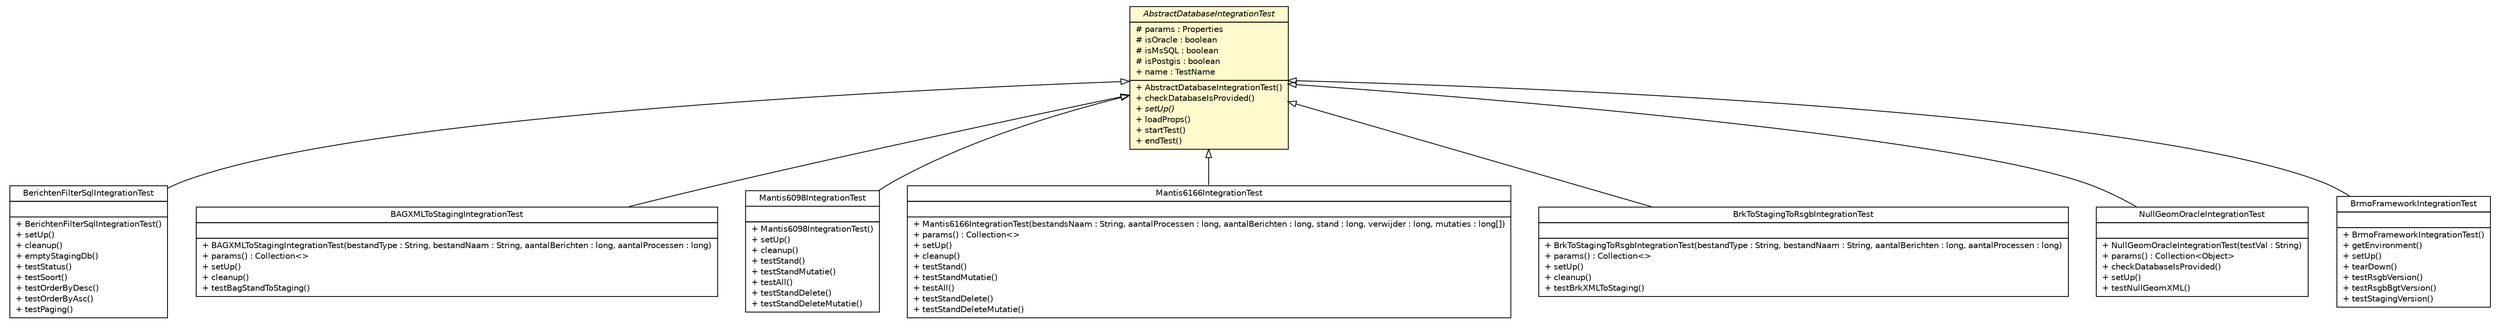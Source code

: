 #!/usr/local/bin/dot
#
# Class diagram 
# Generated by UMLGraph version R5_6-24-gf6e263 (http://www.umlgraph.org/)
#

digraph G {
	edge [fontname="Helvetica",fontsize=10,labelfontname="Helvetica",labelfontsize=10];
	node [fontname="Helvetica",fontsize=10,shape=plaintext];
	nodesep=0.25;
	ranksep=0.5;
	// nl.b3p.BerichtenFilterSqlIntegrationTest
	c74 [label=<<table title="nl.b3p.BerichtenFilterSqlIntegrationTest" border="0" cellborder="1" cellspacing="0" cellpadding="2" port="p" href="./BerichtenFilterSqlIntegrationTest.html">
		<tr><td><table border="0" cellspacing="0" cellpadding="1">
<tr><td align="center" balign="center"> BerichtenFilterSqlIntegrationTest </td></tr>
		</table></td></tr>
		<tr><td><table border="0" cellspacing="0" cellpadding="1">
<tr><td align="left" balign="left">  </td></tr>
		</table></td></tr>
		<tr><td><table border="0" cellspacing="0" cellpadding="1">
<tr><td align="left" balign="left"> + BerichtenFilterSqlIntegrationTest() </td></tr>
<tr><td align="left" balign="left"> + setUp() </td></tr>
<tr><td align="left" balign="left"> + cleanup() </td></tr>
<tr><td align="left" balign="left"> + emptyStagingDb() </td></tr>
<tr><td align="left" balign="left"> + testStatus() </td></tr>
<tr><td align="left" balign="left"> + testSoort() </td></tr>
<tr><td align="left" balign="left"> + testOrderByDesc() </td></tr>
<tr><td align="left" balign="left"> + testOrderByAsc() </td></tr>
<tr><td align="left" balign="left"> + testPaging() </td></tr>
		</table></td></tr>
		</table>>, URL="./BerichtenFilterSqlIntegrationTest.html", fontname="Helvetica", fontcolor="black", fontsize=10.0];
	// nl.b3p.AbstractDatabaseIntegrationTest
	c75 [label=<<table title="nl.b3p.AbstractDatabaseIntegrationTest" border="0" cellborder="1" cellspacing="0" cellpadding="2" port="p" bgcolor="lemonChiffon" href="./AbstractDatabaseIntegrationTest.html">
		<tr><td><table border="0" cellspacing="0" cellpadding="1">
<tr><td align="center" balign="center"><font face="Helvetica-Oblique"> AbstractDatabaseIntegrationTest </font></td></tr>
		</table></td></tr>
		<tr><td><table border="0" cellspacing="0" cellpadding="1">
<tr><td align="left" balign="left"> # params : Properties </td></tr>
<tr><td align="left" balign="left"> # isOracle : boolean </td></tr>
<tr><td align="left" balign="left"> # isMsSQL : boolean </td></tr>
<tr><td align="left" balign="left"> # isPostgis : boolean </td></tr>
<tr><td align="left" balign="left"> + name : TestName </td></tr>
		</table></td></tr>
		<tr><td><table border="0" cellspacing="0" cellpadding="1">
<tr><td align="left" balign="left"> + AbstractDatabaseIntegrationTest() </td></tr>
<tr><td align="left" balign="left"> + checkDatabaseIsProvided() </td></tr>
<tr><td align="left" balign="left"><font face="Helvetica-Oblique" point-size="10.0"> + setUp() </font></td></tr>
<tr><td align="left" balign="left"> + loadProps() </td></tr>
<tr><td align="left" balign="left"> + startTest() </td></tr>
<tr><td align="left" balign="left"> + endTest() </td></tr>
		</table></td></tr>
		</table>>, URL="./AbstractDatabaseIntegrationTest.html", fontname="Helvetica", fontcolor="black", fontsize=10.0];
	// nl.b3p.BAGXMLToStagingIntegrationTest
	c77 [label=<<table title="nl.b3p.BAGXMLToStagingIntegrationTest" border="0" cellborder="1" cellspacing="0" cellpadding="2" port="p" href="./BAGXMLToStagingIntegrationTest.html">
		<tr><td><table border="0" cellspacing="0" cellpadding="1">
<tr><td align="center" balign="center"> BAGXMLToStagingIntegrationTest </td></tr>
		</table></td></tr>
		<tr><td><table border="0" cellspacing="0" cellpadding="1">
<tr><td align="left" balign="left">  </td></tr>
		</table></td></tr>
		<tr><td><table border="0" cellspacing="0" cellpadding="1">
<tr><td align="left" balign="left"> + BAGXMLToStagingIntegrationTest(bestandType : String, bestandNaam : String, aantalBerichten : long, aantalProcessen : long) </td></tr>
<tr><td align="left" balign="left"> + params() : Collection&lt;&gt; </td></tr>
<tr><td align="left" balign="left"> + setUp() </td></tr>
<tr><td align="left" balign="left"> + cleanup() </td></tr>
<tr><td align="left" balign="left"> + testBagStandToStaging() </td></tr>
		</table></td></tr>
		</table>>, URL="./BAGXMLToStagingIntegrationTest.html", fontname="Helvetica", fontcolor="black", fontsize=10.0];
	// nl.b3p.Mantis6098IntegrationTest
	c79 [label=<<table title="nl.b3p.Mantis6098IntegrationTest" border="0" cellborder="1" cellspacing="0" cellpadding="2" port="p" href="./Mantis6098IntegrationTest.html">
		<tr><td><table border="0" cellspacing="0" cellpadding="1">
<tr><td align="center" balign="center"> Mantis6098IntegrationTest </td></tr>
		</table></td></tr>
		<tr><td><table border="0" cellspacing="0" cellpadding="1">
<tr><td align="left" balign="left">  </td></tr>
		</table></td></tr>
		<tr><td><table border="0" cellspacing="0" cellpadding="1">
<tr><td align="left" balign="left"> + Mantis6098IntegrationTest() </td></tr>
<tr><td align="left" balign="left"> + setUp() </td></tr>
<tr><td align="left" balign="left"> + cleanup() </td></tr>
<tr><td align="left" balign="left"> + testStand() </td></tr>
<tr><td align="left" balign="left"> + testStandMutatie() </td></tr>
<tr><td align="left" balign="left"> + testAll() </td></tr>
<tr><td align="left" balign="left"> + testStandDelete() </td></tr>
<tr><td align="left" balign="left"> + testStandDeleteMutatie() </td></tr>
		</table></td></tr>
		</table>>, URL="./Mantis6098IntegrationTest.html", fontname="Helvetica", fontcolor="black", fontsize=10.0];
	// nl.b3p.Mantis6166IntegrationTest
	c81 [label=<<table title="nl.b3p.Mantis6166IntegrationTest" border="0" cellborder="1" cellspacing="0" cellpadding="2" port="p" href="./Mantis6166IntegrationTest.html">
		<tr><td><table border="0" cellspacing="0" cellpadding="1">
<tr><td align="center" balign="center"> Mantis6166IntegrationTest </td></tr>
		</table></td></tr>
		<tr><td><table border="0" cellspacing="0" cellpadding="1">
<tr><td align="left" balign="left">  </td></tr>
		</table></td></tr>
		<tr><td><table border="0" cellspacing="0" cellpadding="1">
<tr><td align="left" balign="left"> + Mantis6166IntegrationTest(bestandsNaam : String, aantalProcessen : long, aantalBerichten : long, stand : long, verwijder : long, mutaties : long[]) </td></tr>
<tr><td align="left" balign="left"> + params() : Collection&lt;&gt; </td></tr>
<tr><td align="left" balign="left"> + setUp() </td></tr>
<tr><td align="left" balign="left"> + cleanup() </td></tr>
<tr><td align="left" balign="left"> + testStand() </td></tr>
<tr><td align="left" balign="left"> + testStandMutatie() </td></tr>
<tr><td align="left" balign="left"> + testAll() </td></tr>
<tr><td align="left" balign="left"> + testStandDelete() </td></tr>
<tr><td align="left" balign="left"> + testStandDeleteMutatie() </td></tr>
		</table></td></tr>
		</table>>, URL="./Mantis6166IntegrationTest.html", fontname="Helvetica", fontcolor="black", fontsize=10.0];
	// nl.b3p.BrkToStagingToRsgbIntegrationTest
	c83 [label=<<table title="nl.b3p.BrkToStagingToRsgbIntegrationTest" border="0" cellborder="1" cellspacing="0" cellpadding="2" port="p" href="./BrkToStagingToRsgbIntegrationTest.html">
		<tr><td><table border="0" cellspacing="0" cellpadding="1">
<tr><td align="center" balign="center"> BrkToStagingToRsgbIntegrationTest </td></tr>
		</table></td></tr>
		<tr><td><table border="0" cellspacing="0" cellpadding="1">
<tr><td align="left" balign="left">  </td></tr>
		</table></td></tr>
		<tr><td><table border="0" cellspacing="0" cellpadding="1">
<tr><td align="left" balign="left"> + BrkToStagingToRsgbIntegrationTest(bestandType : String, bestandNaam : String, aantalBerichten : long, aantalProcessen : long) </td></tr>
<tr><td align="left" balign="left"> + params() : Collection&lt;&gt; </td></tr>
<tr><td align="left" balign="left"> + setUp() </td></tr>
<tr><td align="left" balign="left"> + cleanup() </td></tr>
<tr><td align="left" balign="left"> + testBrkXMLToStaging() </td></tr>
		</table></td></tr>
		</table>>, URL="./BrkToStagingToRsgbIntegrationTest.html", fontname="Helvetica", fontcolor="black", fontsize=10.0];
	// nl.b3p.brmo.loader.jdbc.NullGeomOracleIntegrationTest
	c96 [label=<<table title="nl.b3p.brmo.loader.jdbc.NullGeomOracleIntegrationTest" border="0" cellborder="1" cellspacing="0" cellpadding="2" port="p" href="./brmo/loader/jdbc/NullGeomOracleIntegrationTest.html">
		<tr><td><table border="0" cellspacing="0" cellpadding="1">
<tr><td align="center" balign="center"> NullGeomOracleIntegrationTest </td></tr>
		</table></td></tr>
		<tr><td><table border="0" cellspacing="0" cellpadding="1">
<tr><td align="left" balign="left">  </td></tr>
		</table></td></tr>
		<tr><td><table border="0" cellspacing="0" cellpadding="1">
<tr><td align="left" balign="left"> + NullGeomOracleIntegrationTest(testVal : String) </td></tr>
<tr><td align="left" balign="left"> + params() : Collection&lt;Object&gt; </td></tr>
<tr><td align="left" balign="left"> + checkDatabaseIsProvided() </td></tr>
<tr><td align="left" balign="left"> + setUp() </td></tr>
<tr><td align="left" balign="left"> + testNullGeomXML() </td></tr>
		</table></td></tr>
		</table>>, URL="./brmo/loader/jdbc/NullGeomOracleIntegrationTest.html", fontname="Helvetica", fontcolor="black", fontsize=10.0];
	// nl.b3p.brmo.loader.BrmoFrameworkIntegrationTest
	c98 [label=<<table title="nl.b3p.brmo.loader.BrmoFrameworkIntegrationTest" border="0" cellborder="1" cellspacing="0" cellpadding="2" port="p" href="./brmo/loader/BrmoFrameworkIntegrationTest.html">
		<tr><td><table border="0" cellspacing="0" cellpadding="1">
<tr><td align="center" balign="center"> BrmoFrameworkIntegrationTest </td></tr>
		</table></td></tr>
		<tr><td><table border="0" cellspacing="0" cellpadding="1">
<tr><td align="left" balign="left">  </td></tr>
		</table></td></tr>
		<tr><td><table border="0" cellspacing="0" cellpadding="1">
<tr><td align="left" balign="left"> + BrmoFrameworkIntegrationTest() </td></tr>
<tr><td align="left" balign="left"> + getEnvironment() </td></tr>
<tr><td align="left" balign="left"> + setUp() </td></tr>
<tr><td align="left" balign="left"> + tearDown() </td></tr>
<tr><td align="left" balign="left"> + testRsgbVersion() </td></tr>
<tr><td align="left" balign="left"> + testRsgbBgtVersion() </td></tr>
<tr><td align="left" balign="left"> + testStagingVersion() </td></tr>
		</table></td></tr>
		</table>>, URL="./brmo/loader/BrmoFrameworkIntegrationTest.html", fontname="Helvetica", fontcolor="black", fontsize=10.0];
	//nl.b3p.BerichtenFilterSqlIntegrationTest extends nl.b3p.AbstractDatabaseIntegrationTest
	c75:p -> c74:p [dir=back,arrowtail=empty];
	//nl.b3p.BAGXMLToStagingIntegrationTest extends nl.b3p.AbstractDatabaseIntegrationTest
	c75:p -> c77:p [dir=back,arrowtail=empty];
	//nl.b3p.Mantis6098IntegrationTest extends nl.b3p.AbstractDatabaseIntegrationTest
	c75:p -> c79:p [dir=back,arrowtail=empty];
	//nl.b3p.Mantis6166IntegrationTest extends nl.b3p.AbstractDatabaseIntegrationTest
	c75:p -> c81:p [dir=back,arrowtail=empty];
	//nl.b3p.BrkToStagingToRsgbIntegrationTest extends nl.b3p.AbstractDatabaseIntegrationTest
	c75:p -> c83:p [dir=back,arrowtail=empty];
	//nl.b3p.brmo.loader.jdbc.NullGeomOracleIntegrationTest extends nl.b3p.AbstractDatabaseIntegrationTest
	c75:p -> c96:p [dir=back,arrowtail=empty];
	//nl.b3p.brmo.loader.BrmoFrameworkIntegrationTest extends nl.b3p.AbstractDatabaseIntegrationTest
	c75:p -> c98:p [dir=back,arrowtail=empty];
}

